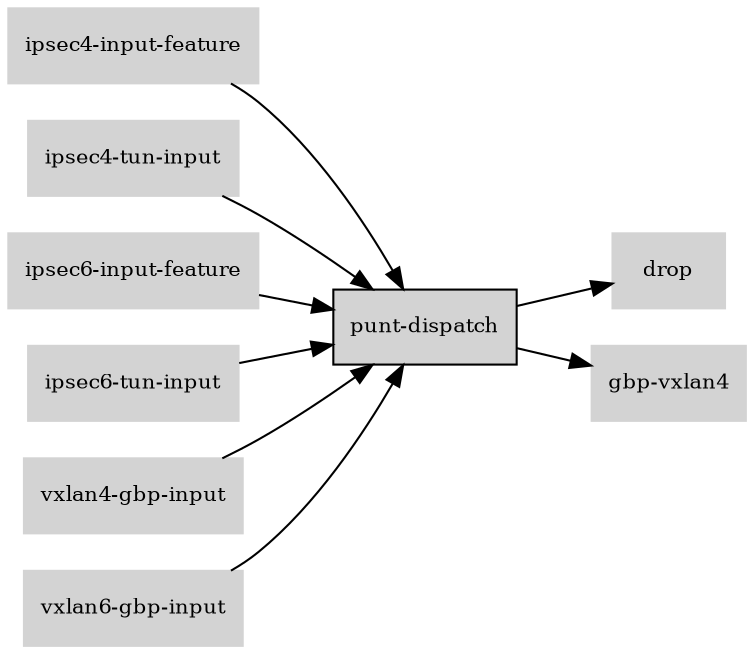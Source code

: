 digraph "punt_dispatch_subgraph" {
  rankdir=LR;
  node [shape=box, style=filled, fontsize=10, color=lightgray, fontcolor=black, fillcolor=lightgray];
  "punt-dispatch" [color=black, fontcolor=black, fillcolor=lightgray];
  edge [fontsize=8];
  "ipsec4-input-feature" -> "punt-dispatch";
  "ipsec4-tun-input" -> "punt-dispatch";
  "ipsec6-input-feature" -> "punt-dispatch";
  "ipsec6-tun-input" -> "punt-dispatch";
  "punt-dispatch" -> "drop";
  "punt-dispatch" -> "gbp-vxlan4";
  "vxlan4-gbp-input" -> "punt-dispatch";
  "vxlan6-gbp-input" -> "punt-dispatch";
}
